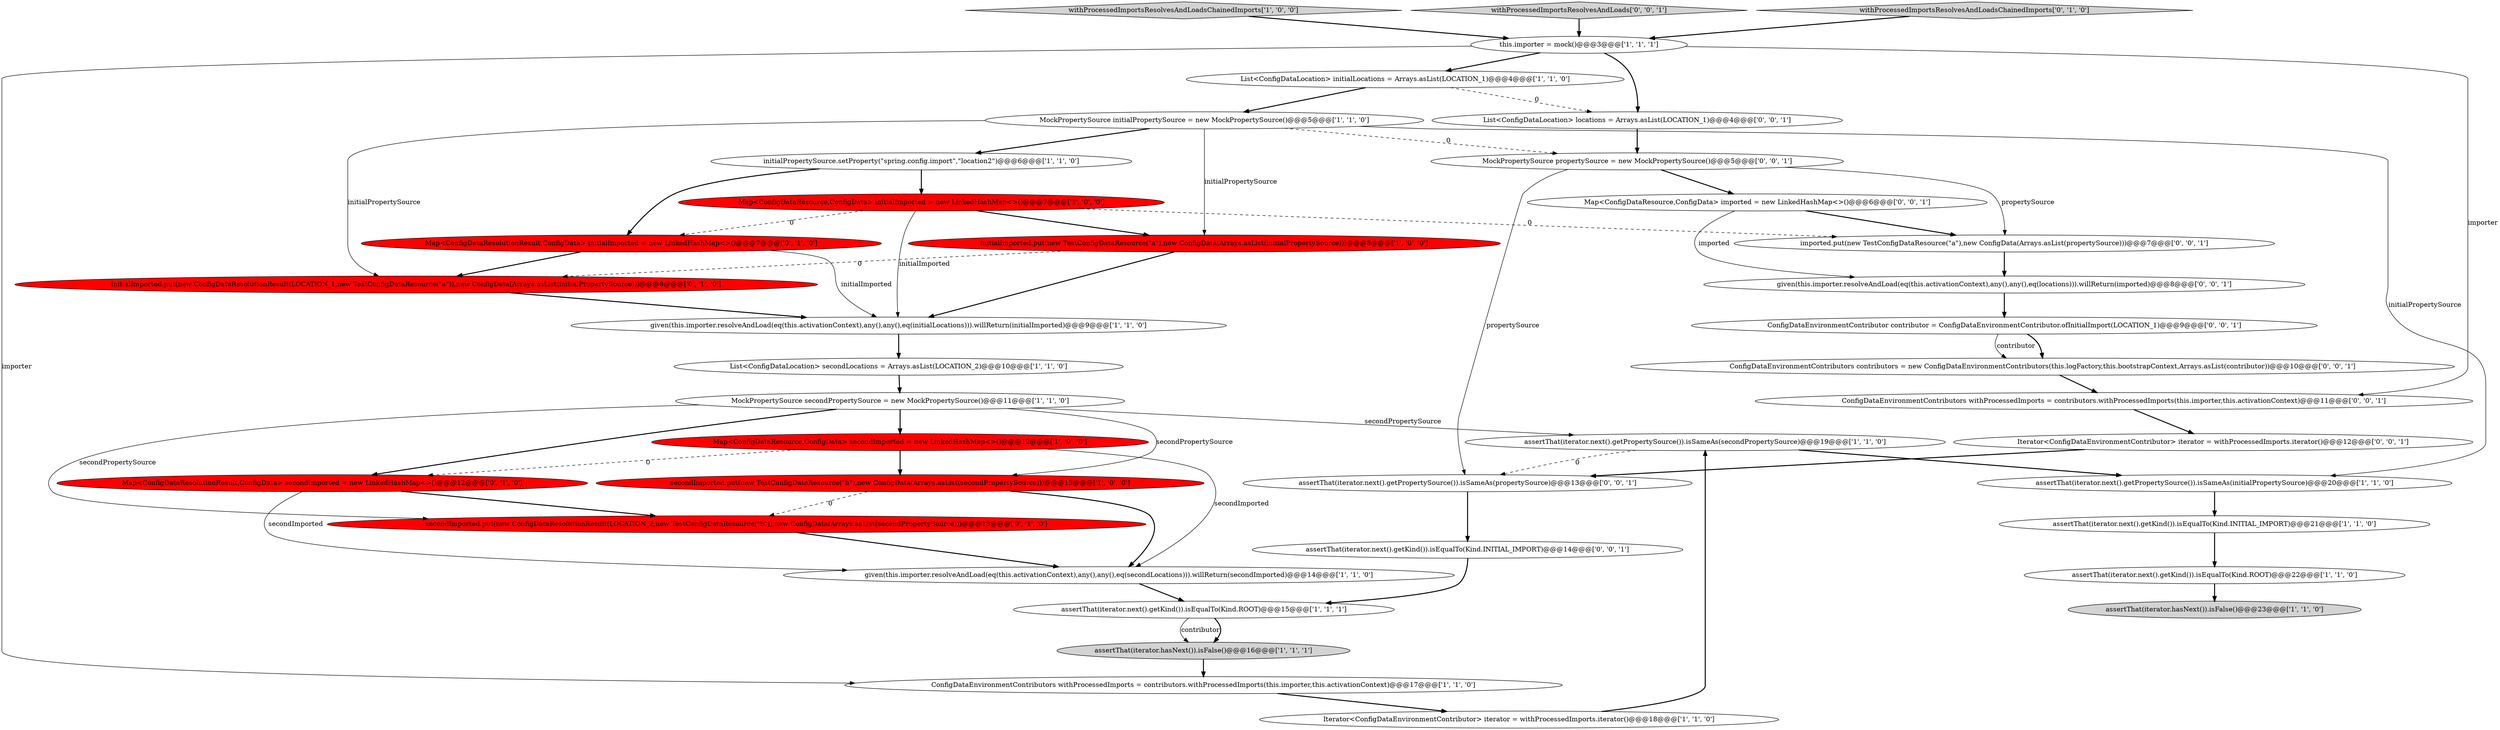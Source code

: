 digraph {
17 [style = filled, label = "MockPropertySource secondPropertySource = new MockPropertySource()@@@11@@@['1', '1', '0']", fillcolor = white, shape = ellipse image = "AAA0AAABBB1BBB"];
0 [style = filled, label = "MockPropertySource initialPropertySource = new MockPropertySource()@@@5@@@['1', '1', '0']", fillcolor = white, shape = ellipse image = "AAA0AAABBB1BBB"];
8 [style = filled, label = "assertThat(iterator.next().getKind()).isEqualTo(Kind.ROOT)@@@15@@@['1', '1', '1']", fillcolor = white, shape = ellipse image = "AAA0AAABBB1BBB"];
4 [style = filled, label = "this.importer = mock()@@@3@@@['1', '1', '1']", fillcolor = white, shape = ellipse image = "AAA0AAABBB1BBB"];
14 [style = filled, label = "assertThat(iterator.hasNext()).isFalse()@@@16@@@['1', '1', '1']", fillcolor = lightgray, shape = ellipse image = "AAA0AAABBB1BBB"];
25 [style = filled, label = "Map<ConfigDataResolutionResult,ConfigData> initialImported = new LinkedHashMap<>()@@@7@@@['0', '1', '0']", fillcolor = red, shape = ellipse image = "AAA1AAABBB2BBB"];
11 [style = filled, label = "initialPropertySource.setProperty(\"spring.config.import\",\"location2\")@@@6@@@['1', '1', '0']", fillcolor = white, shape = ellipse image = "AAA0AAABBB1BBB"];
27 [style = filled, label = "MockPropertySource propertySource = new MockPropertySource()@@@5@@@['0', '0', '1']", fillcolor = white, shape = ellipse image = "AAA0AAABBB3BBB"];
18 [style = filled, label = "withProcessedImportsResolvesAndLoadsChainedImports['1', '0', '0']", fillcolor = lightgray, shape = diamond image = "AAA0AAABBB1BBB"];
35 [style = filled, label = "ConfigDataEnvironmentContributors contributors = new ConfigDataEnvironmentContributors(this.logFactory,this.bootstrapContext,Arrays.asList(contributor))@@@10@@@['0', '0', '1']", fillcolor = white, shape = ellipse image = "AAA0AAABBB3BBB"];
6 [style = filled, label = "assertThat(iterator.next().getPropertySource()).isSameAs(initialPropertySource)@@@20@@@['1', '1', '0']", fillcolor = white, shape = ellipse image = "AAA0AAABBB1BBB"];
7 [style = filled, label = "ConfigDataEnvironmentContributors withProcessedImports = contributors.withProcessedImports(this.importer,this.activationContext)@@@17@@@['1', '1', '0']", fillcolor = white, shape = ellipse image = "AAA0AAABBB1BBB"];
32 [style = filled, label = "withProcessedImportsResolvesAndLoads['0', '0', '1']", fillcolor = lightgray, shape = diamond image = "AAA0AAABBB3BBB"];
37 [style = filled, label = "imported.put(new TestConfigDataResource(\"a\"),new ConfigData(Arrays.asList(propertySource)))@@@7@@@['0', '0', '1']", fillcolor = white, shape = ellipse image = "AAA0AAABBB3BBB"];
21 [style = filled, label = "assertThat(iterator.next().getPropertySource()).isSameAs(secondPropertySource)@@@19@@@['1', '1', '0']", fillcolor = white, shape = ellipse image = "AAA0AAABBB1BBB"];
30 [style = filled, label = "List<ConfigDataLocation> locations = Arrays.asList(LOCATION_1)@@@4@@@['0', '0', '1']", fillcolor = white, shape = ellipse image = "AAA0AAABBB3BBB"];
5 [style = filled, label = "List<ConfigDataLocation> secondLocations = Arrays.asList(LOCATION_2)@@@10@@@['1', '1', '0']", fillcolor = white, shape = ellipse image = "AAA0AAABBB1BBB"];
15 [style = filled, label = "secondImported.put(new TestConfigDataResource(\"b\"),new ConfigData(Arrays.asList(secondPropertySource)))@@@13@@@['1', '0', '0']", fillcolor = red, shape = ellipse image = "AAA1AAABBB1BBB"];
20 [style = filled, label = "assertThat(iterator.next().getKind()).isEqualTo(Kind.ROOT)@@@22@@@['1', '1', '0']", fillcolor = white, shape = ellipse image = "AAA0AAABBB1BBB"];
1 [style = filled, label = "Map<ConfigDataResource,ConfigData> secondImported = new LinkedHashMap<>()@@@12@@@['1', '0', '0']", fillcolor = red, shape = ellipse image = "AAA1AAABBB1BBB"];
28 [style = filled, label = "ConfigDataEnvironmentContributor contributor = ConfigDataEnvironmentContributor.ofInitialImport(LOCATION_1)@@@9@@@['0', '0', '1']", fillcolor = white, shape = ellipse image = "AAA0AAABBB3BBB"];
9 [style = filled, label = "assertThat(iterator.hasNext()).isFalse()@@@23@@@['1', '1', '0']", fillcolor = lightgray, shape = ellipse image = "AAA0AAABBB1BBB"];
33 [style = filled, label = "Iterator<ConfigDataEnvironmentContributor> iterator = withProcessedImports.iterator()@@@12@@@['0', '0', '1']", fillcolor = white, shape = ellipse image = "AAA0AAABBB3BBB"];
2 [style = filled, label = "Map<ConfigDataResource,ConfigData> initialImported = new LinkedHashMap<>()@@@7@@@['1', '0', '0']", fillcolor = red, shape = ellipse image = "AAA1AAABBB1BBB"];
16 [style = filled, label = "List<ConfigDataLocation> initialLocations = Arrays.asList(LOCATION_1)@@@4@@@['1', '1', '0']", fillcolor = white, shape = ellipse image = "AAA0AAABBB1BBB"];
3 [style = filled, label = "given(this.importer.resolveAndLoad(eq(this.activationContext),any(),any(),eq(initialLocations))).willReturn(initialImported)@@@9@@@['1', '1', '0']", fillcolor = white, shape = ellipse image = "AAA0AAABBB1BBB"];
13 [style = filled, label = "initialImported.put(new TestConfigDataResource(\"a\"),new ConfigData(Arrays.asList(initialPropertySource)))@@@8@@@['1', '0', '0']", fillcolor = red, shape = ellipse image = "AAA1AAABBB1BBB"];
38 [style = filled, label = "assertThat(iterator.next().getPropertySource()).isSameAs(propertySource)@@@13@@@['0', '0', '1']", fillcolor = white, shape = ellipse image = "AAA0AAABBB3BBB"];
24 [style = filled, label = "secondImported.put(new ConfigDataResolutionResult(LOCATION_2,new TestConfigDataResource(\"b\")),new ConfigData(Arrays.asList(secondPropertySource)))@@@13@@@['0', '1', '0']", fillcolor = red, shape = ellipse image = "AAA1AAABBB2BBB"];
22 [style = filled, label = "withProcessedImportsResolvesAndLoadsChainedImports['0', '1', '0']", fillcolor = lightgray, shape = diamond image = "AAA0AAABBB2BBB"];
31 [style = filled, label = "assertThat(iterator.next().getKind()).isEqualTo(Kind.INITIAL_IMPORT)@@@14@@@['0', '0', '1']", fillcolor = white, shape = ellipse image = "AAA0AAABBB3BBB"];
36 [style = filled, label = "ConfigDataEnvironmentContributors withProcessedImports = contributors.withProcessedImports(this.importer,this.activationContext)@@@11@@@['0', '0', '1']", fillcolor = white, shape = ellipse image = "AAA0AAABBB3BBB"];
23 [style = filled, label = "Map<ConfigDataResolutionResult,ConfigData> secondImported = new LinkedHashMap<>()@@@12@@@['0', '1', '0']", fillcolor = red, shape = ellipse image = "AAA1AAABBB2BBB"];
10 [style = filled, label = "Iterator<ConfigDataEnvironmentContributor> iterator = withProcessedImports.iterator()@@@18@@@['1', '1', '0']", fillcolor = white, shape = ellipse image = "AAA0AAABBB1BBB"];
26 [style = filled, label = "initialImported.put(new ConfigDataResolutionResult(LOCATION_1,new TestConfigDataResource(\"a\")),new ConfigData(Arrays.asList(initialPropertySource)))@@@8@@@['0', '1', '0']", fillcolor = red, shape = ellipse image = "AAA1AAABBB2BBB"];
29 [style = filled, label = "Map<ConfigDataResource,ConfigData> imported = new LinkedHashMap<>()@@@6@@@['0', '0', '1']", fillcolor = white, shape = ellipse image = "AAA0AAABBB3BBB"];
12 [style = filled, label = "assertThat(iterator.next().getKind()).isEqualTo(Kind.INITIAL_IMPORT)@@@21@@@['1', '1', '0']", fillcolor = white, shape = ellipse image = "AAA0AAABBB1BBB"];
19 [style = filled, label = "given(this.importer.resolveAndLoad(eq(this.activationContext),any(),any(),eq(secondLocations))).willReturn(secondImported)@@@14@@@['1', '1', '0']", fillcolor = white, shape = ellipse image = "AAA0AAABBB1BBB"];
34 [style = filled, label = "given(this.importer.resolveAndLoad(eq(this.activationContext),any(),any(),eq(locations))).willReturn(imported)@@@8@@@['0', '0', '1']", fillcolor = white, shape = ellipse image = "AAA0AAABBB3BBB"];
4->7 [style = solid, label="importer"];
29->34 [style = solid, label="imported"];
16->0 [style = bold, label=""];
24->19 [style = bold, label=""];
17->1 [style = bold, label=""];
21->6 [style = bold, label=""];
20->9 [style = bold, label=""];
7->10 [style = bold, label=""];
26->3 [style = bold, label=""];
1->15 [style = bold, label=""];
8->14 [style = solid, label="contributor"];
15->24 [style = dashed, label="0"];
30->27 [style = bold, label=""];
12->20 [style = bold, label=""];
8->14 [style = bold, label=""];
0->11 [style = bold, label=""];
25->3 [style = solid, label="initialImported"];
21->38 [style = dashed, label="0"];
10->21 [style = bold, label=""];
29->37 [style = bold, label=""];
38->31 [style = bold, label=""];
0->27 [style = dashed, label="0"];
2->3 [style = solid, label="initialImported"];
15->19 [style = bold, label=""];
23->19 [style = solid, label="secondImported"];
5->17 [style = bold, label=""];
36->33 [style = bold, label=""];
13->26 [style = dashed, label="0"];
4->36 [style = solid, label="importer"];
17->23 [style = bold, label=""];
11->2 [style = bold, label=""];
19->8 [style = bold, label=""];
27->37 [style = solid, label="propertySource"];
14->7 [style = bold, label=""];
2->13 [style = bold, label=""];
22->4 [style = bold, label=""];
34->28 [style = bold, label=""];
28->35 [style = bold, label=""];
3->5 [style = bold, label=""];
23->24 [style = bold, label=""];
1->19 [style = solid, label="secondImported"];
28->35 [style = solid, label="contributor"];
0->13 [style = solid, label="initialPropertySource"];
18->4 [style = bold, label=""];
13->3 [style = bold, label=""];
4->30 [style = bold, label=""];
17->15 [style = solid, label="secondPropertySource"];
16->30 [style = dashed, label="0"];
17->24 [style = solid, label="secondPropertySource"];
37->34 [style = bold, label=""];
2->37 [style = dashed, label="0"];
25->26 [style = bold, label=""];
2->25 [style = dashed, label="0"];
27->38 [style = solid, label="propertySource"];
33->38 [style = bold, label=""];
17->21 [style = solid, label="secondPropertySource"];
32->4 [style = bold, label=""];
0->6 [style = solid, label="initialPropertySource"];
27->29 [style = bold, label=""];
35->36 [style = bold, label=""];
1->23 [style = dashed, label="0"];
31->8 [style = bold, label=""];
4->16 [style = bold, label=""];
11->25 [style = bold, label=""];
0->26 [style = solid, label="initialPropertySource"];
6->12 [style = bold, label=""];
}
